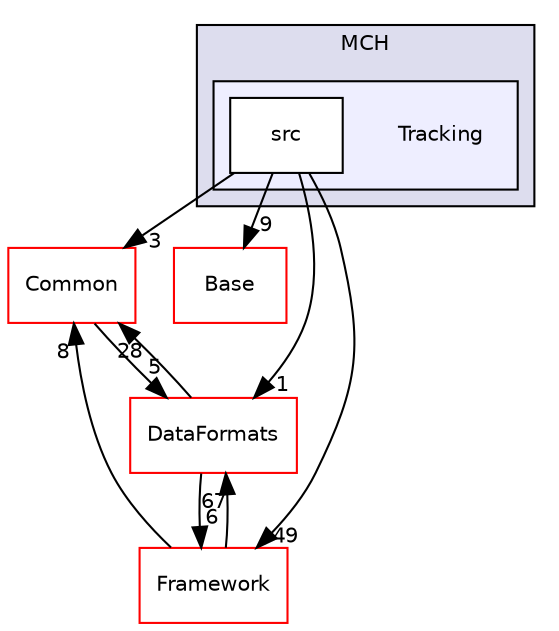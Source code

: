 digraph "/home/travis/build/AliceO2Group/AliceO2/Detectors/MUON/MCH/Tracking" {
  bgcolor=transparent;
  compound=true
  node [ fontsize="10", fontname="Helvetica"];
  edge [ labelfontsize="10", labelfontname="Helvetica"];
  subgraph clusterdir_061f7088060f41729027f6c2fce0273e {
    graph [ bgcolor="#ddddee", pencolor="black", label="MCH" fontname="Helvetica", fontsize="10", URL="dir_061f7088060f41729027f6c2fce0273e.html"]
  subgraph clusterdir_09445408fa345a18838fb91740d089d0 {
    graph [ bgcolor="#eeeeff", pencolor="black", label="" URL="dir_09445408fa345a18838fb91740d089d0.html"];
    dir_09445408fa345a18838fb91740d089d0 [shape=plaintext label="Tracking"];
    dir_f33357dc4b90b7dfe5d72abda619e77f [shape=box label="src" color="black" fillcolor="white" style="filled" URL="dir_f33357dc4b90b7dfe5d72abda619e77f.html"];
  }
  }
  dir_4ab6b4cc6a7edbff49100e9123df213f [shape=box label="Common" color="red" URL="dir_4ab6b4cc6a7edbff49100e9123df213f.html"];
  dir_1155c84989a046e7de4bf0156dc4b34c [shape=box label="Base" color="red" URL="dir_1155c84989a046e7de4bf0156dc4b34c.html"];
  dir_bcbb2cf9a3d3d83e5515c82071a07177 [shape=box label="Framework" color="red" URL="dir_bcbb2cf9a3d3d83e5515c82071a07177.html"];
  dir_2171f7ec022c5423887b07c69b2f5b48 [shape=box label="DataFormats" color="red" URL="dir_2171f7ec022c5423887b07c69b2f5b48.html"];
  dir_4ab6b4cc6a7edbff49100e9123df213f->dir_2171f7ec022c5423887b07c69b2f5b48 [headlabel="5", labeldistance=1.5 headhref="dir_000009_000052.html"];
  dir_f33357dc4b90b7dfe5d72abda619e77f->dir_4ab6b4cc6a7edbff49100e9123df213f [headlabel="3", labeldistance=1.5 headhref="dir_000087_000009.html"];
  dir_f33357dc4b90b7dfe5d72abda619e77f->dir_1155c84989a046e7de4bf0156dc4b34c [headlabel="9", labeldistance=1.5 headhref="dir_000087_000450.html"];
  dir_f33357dc4b90b7dfe5d72abda619e77f->dir_bcbb2cf9a3d3d83e5515c82071a07177 [headlabel="49", labeldistance=1.5 headhref="dir_000087_000028.html"];
  dir_f33357dc4b90b7dfe5d72abda619e77f->dir_2171f7ec022c5423887b07c69b2f5b48 [headlabel="1", labeldistance=1.5 headhref="dir_000087_000052.html"];
  dir_bcbb2cf9a3d3d83e5515c82071a07177->dir_4ab6b4cc6a7edbff49100e9123df213f [headlabel="8", labeldistance=1.5 headhref="dir_000028_000009.html"];
  dir_bcbb2cf9a3d3d83e5515c82071a07177->dir_2171f7ec022c5423887b07c69b2f5b48 [headlabel="67", labeldistance=1.5 headhref="dir_000028_000052.html"];
  dir_2171f7ec022c5423887b07c69b2f5b48->dir_4ab6b4cc6a7edbff49100e9123df213f [headlabel="28", labeldistance=1.5 headhref="dir_000052_000009.html"];
  dir_2171f7ec022c5423887b07c69b2f5b48->dir_bcbb2cf9a3d3d83e5515c82071a07177 [headlabel="6", labeldistance=1.5 headhref="dir_000052_000028.html"];
}
